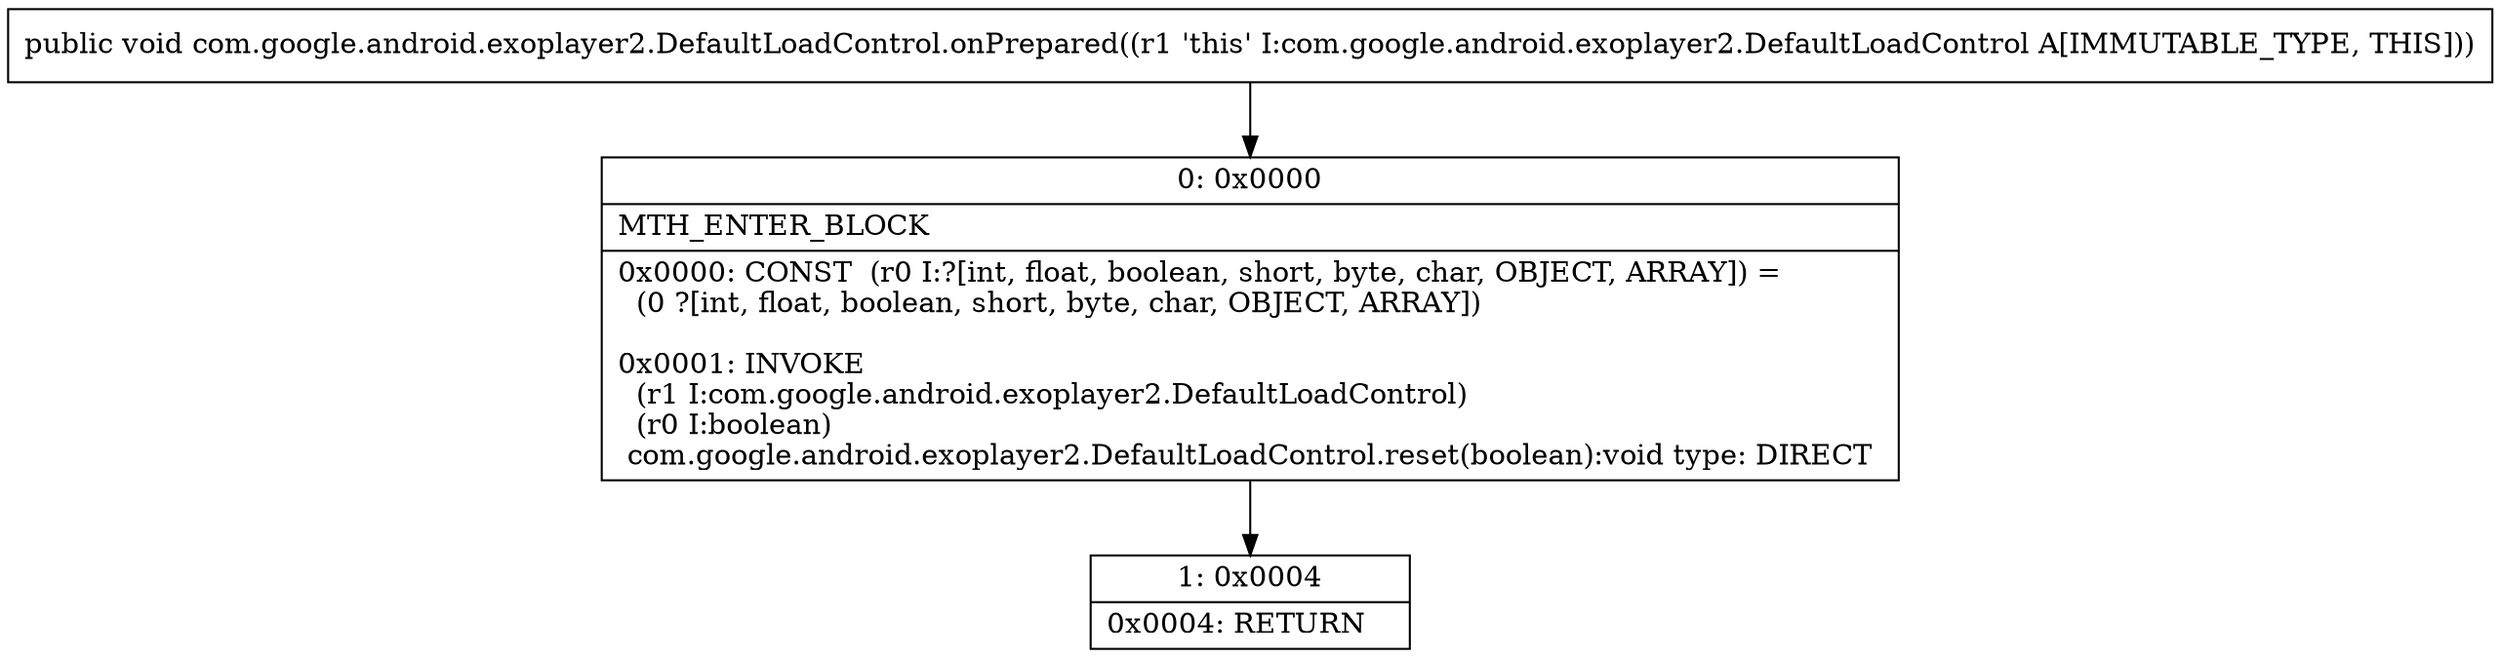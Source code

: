 digraph "CFG forcom.google.android.exoplayer2.DefaultLoadControl.onPrepared()V" {
Node_0 [shape=record,label="{0\:\ 0x0000|MTH_ENTER_BLOCK\l|0x0000: CONST  (r0 I:?[int, float, boolean, short, byte, char, OBJECT, ARRAY]) = \l  (0 ?[int, float, boolean, short, byte, char, OBJECT, ARRAY])\l \l0x0001: INVOKE  \l  (r1 I:com.google.android.exoplayer2.DefaultLoadControl)\l  (r0 I:boolean)\l com.google.android.exoplayer2.DefaultLoadControl.reset(boolean):void type: DIRECT \l}"];
Node_1 [shape=record,label="{1\:\ 0x0004|0x0004: RETURN   \l}"];
MethodNode[shape=record,label="{public void com.google.android.exoplayer2.DefaultLoadControl.onPrepared((r1 'this' I:com.google.android.exoplayer2.DefaultLoadControl A[IMMUTABLE_TYPE, THIS])) }"];
MethodNode -> Node_0;
Node_0 -> Node_1;
}

